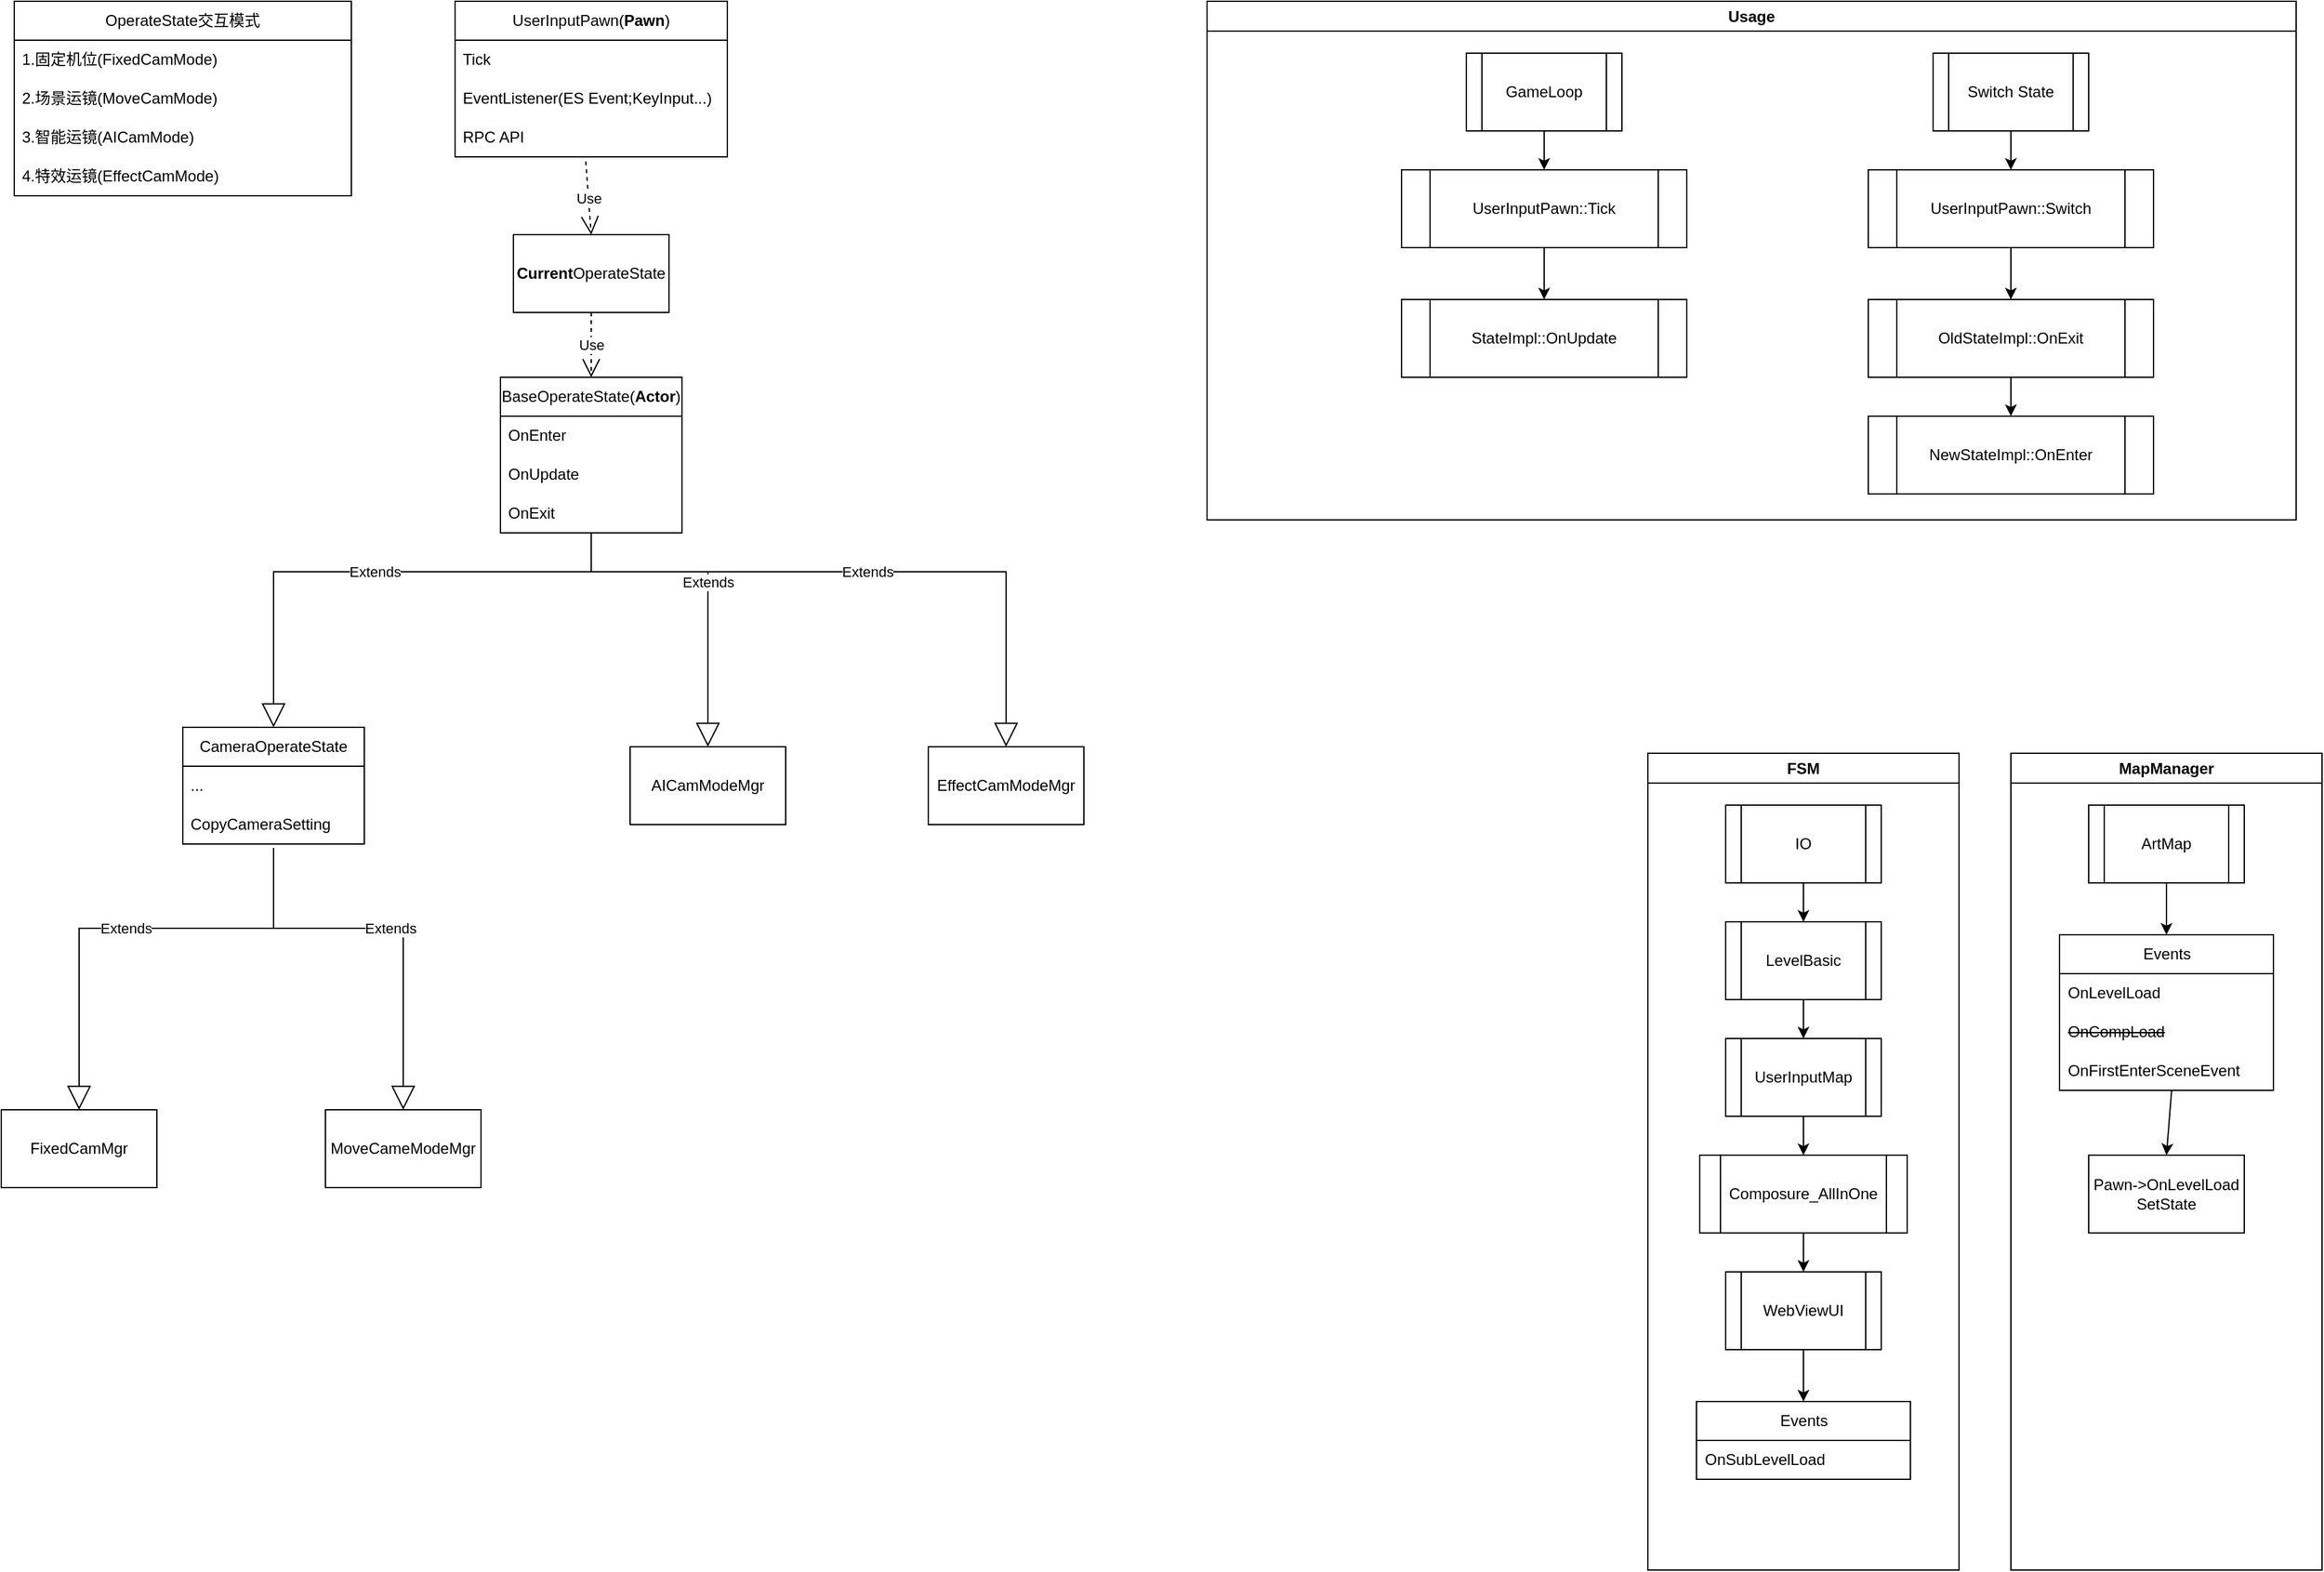<mxfile version="24.7.6">
  <diagram name="第 1 页" id="Tp6xkHWeVjN_rBCy3hVp">
    <mxGraphModel dx="1434" dy="746" grid="1" gridSize="10" guides="1" tooltips="1" connect="1" arrows="1" fold="1" page="1" pageScale="1" pageWidth="827" pageHeight="1169" math="0" shadow="0">
      <root>
        <mxCell id="0" />
        <mxCell id="1" parent="0" />
        <mxCell id="voi-5qZwKjMVEsfEQ1OQ-50" value="Usage" style="swimlane;whiteSpace=wrap;html=1;movable=1;resizable=1;rotatable=1;deletable=1;editable=1;locked=0;connectable=1;" parent="1" vertex="1">
          <mxGeometry x="940" y="50" width="840" height="400" as="geometry" />
        </mxCell>
        <mxCell id="voi-5qZwKjMVEsfEQ1OQ-38" value="UserInputPawn::Tick" style="shape=process;whiteSpace=wrap;html=1;backgroundOutline=1;" parent="voi-5qZwKjMVEsfEQ1OQ-50" vertex="1">
          <mxGeometry x="150" y="130" width="220" height="60" as="geometry" />
        </mxCell>
        <mxCell id="voi-5qZwKjMVEsfEQ1OQ-39" value="StateImpl::OnUpdate" style="shape=process;whiteSpace=wrap;html=1;backgroundOutline=1;" parent="voi-5qZwKjMVEsfEQ1OQ-50" vertex="1">
          <mxGeometry x="150" y="230" width="220" height="60" as="geometry" />
        </mxCell>
        <mxCell id="voi-5qZwKjMVEsfEQ1OQ-44" value="" style="endArrow=classic;html=1;rounded=0;exitX=0.5;exitY=1;exitDx=0;exitDy=0;entryX=0.5;entryY=0;entryDx=0;entryDy=0;" parent="voi-5qZwKjMVEsfEQ1OQ-50" source="voi-5qZwKjMVEsfEQ1OQ-35" target="voi-5qZwKjMVEsfEQ1OQ-38" edge="1">
          <mxGeometry width="50" height="50" relative="1" as="geometry">
            <mxPoint x="390" y="110" as="sourcePoint" />
            <mxPoint x="440" y="60" as="targetPoint" />
          </mxGeometry>
        </mxCell>
        <mxCell id="voi-5qZwKjMVEsfEQ1OQ-45" value="" style="endArrow=classic;html=1;rounded=0;exitX=0.5;exitY=1;exitDx=0;exitDy=0;entryX=0.5;entryY=0;entryDx=0;entryDy=0;" parent="voi-5qZwKjMVEsfEQ1OQ-50" source="voi-5qZwKjMVEsfEQ1OQ-38" target="voi-5qZwKjMVEsfEQ1OQ-39" edge="1">
          <mxGeometry width="50" height="50" relative="1" as="geometry">
            <mxPoint x="270" y="110" as="sourcePoint" />
            <mxPoint x="270" y="140" as="targetPoint" />
          </mxGeometry>
        </mxCell>
        <mxCell id="voi-5qZwKjMVEsfEQ1OQ-35" value="GameLoop" style="shape=process;whiteSpace=wrap;html=1;backgroundOutline=1;" parent="voi-5qZwKjMVEsfEQ1OQ-50" vertex="1">
          <mxGeometry x="200" y="40" width="120" height="60" as="geometry" />
        </mxCell>
        <mxCell id="voi-5qZwKjMVEsfEQ1OQ-40" value="Switch State" style="shape=process;whiteSpace=wrap;html=1;backgroundOutline=1;" parent="voi-5qZwKjMVEsfEQ1OQ-50" vertex="1">
          <mxGeometry x="560" y="40" width="120" height="60" as="geometry" />
        </mxCell>
        <mxCell id="voi-5qZwKjMVEsfEQ1OQ-41" value="UserInputPawn::Switch" style="shape=process;whiteSpace=wrap;html=1;backgroundOutline=1;" parent="voi-5qZwKjMVEsfEQ1OQ-50" vertex="1">
          <mxGeometry x="510" y="130" width="220" height="60" as="geometry" />
        </mxCell>
        <mxCell id="voi-5qZwKjMVEsfEQ1OQ-42" value="OldStateImpl::OnExit" style="shape=process;whiteSpace=wrap;html=1;backgroundOutline=1;" parent="voi-5qZwKjMVEsfEQ1OQ-50" vertex="1">
          <mxGeometry x="510" y="230" width="220" height="60" as="geometry" />
        </mxCell>
        <mxCell id="voi-5qZwKjMVEsfEQ1OQ-43" value="NewStateImpl::OnEnter" style="shape=process;whiteSpace=wrap;html=1;backgroundOutline=1;" parent="voi-5qZwKjMVEsfEQ1OQ-50" vertex="1">
          <mxGeometry x="510" y="320" width="220" height="60" as="geometry" />
        </mxCell>
        <mxCell id="voi-5qZwKjMVEsfEQ1OQ-46" value="" style="endArrow=classic;html=1;rounded=0;exitX=0.5;exitY=1;exitDx=0;exitDy=0;entryX=0.5;entryY=0;entryDx=0;entryDy=0;" parent="voi-5qZwKjMVEsfEQ1OQ-50" source="voi-5qZwKjMVEsfEQ1OQ-40" target="voi-5qZwKjMVEsfEQ1OQ-41" edge="1">
          <mxGeometry width="50" height="50" relative="1" as="geometry">
            <mxPoint x="720" y="120" as="sourcePoint" />
            <mxPoint x="770" y="70" as="targetPoint" />
          </mxGeometry>
        </mxCell>
        <mxCell id="voi-5qZwKjMVEsfEQ1OQ-47" value="" style="endArrow=classic;html=1;rounded=0;exitX=0.5;exitY=1;exitDx=0;exitDy=0;entryX=0.5;entryY=0;entryDx=0;entryDy=0;" parent="voi-5qZwKjMVEsfEQ1OQ-50" source="voi-5qZwKjMVEsfEQ1OQ-41" target="voi-5qZwKjMVEsfEQ1OQ-42" edge="1">
          <mxGeometry width="50" height="50" relative="1" as="geometry">
            <mxPoint x="630" y="110" as="sourcePoint" />
            <mxPoint x="630" y="140" as="targetPoint" />
          </mxGeometry>
        </mxCell>
        <mxCell id="voi-5qZwKjMVEsfEQ1OQ-48" value="" style="endArrow=classic;html=1;rounded=0;exitX=0.5;exitY=1;exitDx=0;exitDy=0;entryX=0.5;entryY=0;entryDx=0;entryDy=0;" parent="voi-5qZwKjMVEsfEQ1OQ-50" source="voi-5qZwKjMVEsfEQ1OQ-42" target="voi-5qZwKjMVEsfEQ1OQ-43" edge="1">
          <mxGeometry width="50" height="50" relative="1" as="geometry">
            <mxPoint x="630" y="200" as="sourcePoint" />
            <mxPoint x="630" y="240" as="targetPoint" />
          </mxGeometry>
        </mxCell>
        <mxCell id="voi-5qZwKjMVEsfEQ1OQ-9" value="&lt;b&gt;Current&lt;/b&gt;OperateState" style="rounded=0;whiteSpace=wrap;html=1;" parent="1" vertex="1">
          <mxGeometry x="405" y="230" width="120" height="60" as="geometry" />
        </mxCell>
        <mxCell id="voi-5qZwKjMVEsfEQ1OQ-13" value="BaseOperateState(&lt;b&gt;Actor&lt;/b&gt;)" style="swimlane;fontStyle=0;childLayout=stackLayout;horizontal=1;startSize=30;horizontalStack=0;resizeParent=1;resizeParentMax=0;resizeLast=0;collapsible=1;marginBottom=0;whiteSpace=wrap;html=1;" parent="1" vertex="1">
          <mxGeometry x="395" y="340" width="140" height="120" as="geometry" />
        </mxCell>
        <mxCell id="voi-5qZwKjMVEsfEQ1OQ-14" value="OnEnter" style="text;strokeColor=none;fillColor=none;align=left;verticalAlign=middle;spacingLeft=4;spacingRight=4;overflow=hidden;points=[[0,0.5],[1,0.5]];portConstraint=eastwest;rotatable=0;whiteSpace=wrap;html=1;" parent="voi-5qZwKjMVEsfEQ1OQ-13" vertex="1">
          <mxGeometry y="30" width="140" height="30" as="geometry" />
        </mxCell>
        <mxCell id="voi-5qZwKjMVEsfEQ1OQ-15" value="OnUpdate" style="text;strokeColor=none;fillColor=none;align=left;verticalAlign=middle;spacingLeft=4;spacingRight=4;overflow=hidden;points=[[0,0.5],[1,0.5]];portConstraint=eastwest;rotatable=0;whiteSpace=wrap;html=1;" parent="voi-5qZwKjMVEsfEQ1OQ-13" vertex="1">
          <mxGeometry y="60" width="140" height="30" as="geometry" />
        </mxCell>
        <mxCell id="voi-5qZwKjMVEsfEQ1OQ-16" value="OnExit" style="text;strokeColor=none;fillColor=none;align=left;verticalAlign=middle;spacingLeft=4;spacingRight=4;overflow=hidden;points=[[0,0.5],[1,0.5]];portConstraint=eastwest;rotatable=0;whiteSpace=wrap;html=1;" parent="voi-5qZwKjMVEsfEQ1OQ-13" vertex="1">
          <mxGeometry y="90" width="140" height="30" as="geometry" />
        </mxCell>
        <mxCell id="voi-5qZwKjMVEsfEQ1OQ-17" value="UserInputPawn(&lt;b&gt;Pawn&lt;/b&gt;)" style="swimlane;fontStyle=0;childLayout=stackLayout;horizontal=1;startSize=30;horizontalStack=0;resizeParent=1;resizeParentMax=0;resizeLast=0;collapsible=1;marginBottom=0;whiteSpace=wrap;html=1;" parent="1" vertex="1">
          <mxGeometry x="360" y="50" width="210" height="120" as="geometry" />
        </mxCell>
        <mxCell id="voi-5qZwKjMVEsfEQ1OQ-18" value="Tick" style="text;strokeColor=none;fillColor=none;align=left;verticalAlign=middle;spacingLeft=4;spacingRight=4;overflow=hidden;points=[[0,0.5],[1,0.5]];portConstraint=eastwest;rotatable=0;whiteSpace=wrap;html=1;" parent="voi-5qZwKjMVEsfEQ1OQ-17" vertex="1">
          <mxGeometry y="30" width="210" height="30" as="geometry" />
        </mxCell>
        <mxCell id="voi-5qZwKjMVEsfEQ1OQ-19" value="EventListener(ES Event;KeyInput...)" style="text;strokeColor=none;fillColor=none;align=left;verticalAlign=middle;spacingLeft=4;spacingRight=4;overflow=hidden;points=[[0,0.5],[1,0.5]];portConstraint=eastwest;rotatable=0;whiteSpace=wrap;html=1;" parent="voi-5qZwKjMVEsfEQ1OQ-17" vertex="1">
          <mxGeometry y="60" width="210" height="30" as="geometry" />
        </mxCell>
        <mxCell id="voi-5qZwKjMVEsfEQ1OQ-20" value="RPC API&amp;nbsp;" style="text;strokeColor=none;fillColor=none;align=left;verticalAlign=middle;spacingLeft=4;spacingRight=4;overflow=hidden;points=[[0,0.5],[1,0.5]];portConstraint=eastwest;rotatable=0;whiteSpace=wrap;html=1;" parent="voi-5qZwKjMVEsfEQ1OQ-17" vertex="1">
          <mxGeometry y="90" width="210" height="30" as="geometry" />
        </mxCell>
        <mxCell id="voi-5qZwKjMVEsfEQ1OQ-21" value="Use" style="endArrow=open;endSize=12;dashed=1;html=1;rounded=0;exitX=0.5;exitY=1;exitDx=0;exitDy=0;entryX=0.5;entryY=0;entryDx=0;entryDy=0;" parent="1" source="voi-5qZwKjMVEsfEQ1OQ-9" target="voi-5qZwKjMVEsfEQ1OQ-13" edge="1">
          <mxGeometry width="160" relative="1" as="geometry">
            <mxPoint x="435" y="270" as="sourcePoint" />
            <mxPoint x="595" y="270" as="targetPoint" />
          </mxGeometry>
        </mxCell>
        <mxCell id="voi-5qZwKjMVEsfEQ1OQ-22" value="FixedCamMgr" style="rounded=0;whiteSpace=wrap;html=1;" parent="1" vertex="1">
          <mxGeometry x="10" y="905" width="120" height="60" as="geometry" />
        </mxCell>
        <mxCell id="voi-5qZwKjMVEsfEQ1OQ-23" value="MoveCameModeMgr" style="rounded=0;whiteSpace=wrap;html=1;" parent="1" vertex="1">
          <mxGeometry x="260" y="905" width="120" height="60" as="geometry" />
        </mxCell>
        <mxCell id="voi-5qZwKjMVEsfEQ1OQ-24" value="AICamModeMgr" style="rounded=0;whiteSpace=wrap;html=1;" parent="1" vertex="1">
          <mxGeometry x="495" y="625" width="120" height="60" as="geometry" />
        </mxCell>
        <mxCell id="voi-5qZwKjMVEsfEQ1OQ-25" value="EffectCamModeMgr" style="rounded=0;whiteSpace=wrap;html=1;" parent="1" vertex="1">
          <mxGeometry x="725" y="625" width="120" height="60" as="geometry" />
        </mxCell>
        <mxCell id="voi-5qZwKjMVEsfEQ1OQ-26" value="Extends" style="endArrow=block;endSize=16;endFill=0;html=1;rounded=0;exitX=0.5;exitY=1.1;exitDx=0;exitDy=0;exitPerimeter=0;entryX=0.5;entryY=0;entryDx=0;entryDy=0;" parent="1" source="voi-5qZwKjMVEsfEQ1OQ-32" target="voi-5qZwKjMVEsfEQ1OQ-22" edge="1">
          <mxGeometry width="160" relative="1" as="geometry">
            <mxPoint x="410" y="595" as="sourcePoint" />
            <mxPoint x="570" y="595" as="targetPoint" />
            <Array as="points">
              <mxPoint x="220" y="765" />
              <mxPoint x="70" y="765" />
            </Array>
          </mxGeometry>
        </mxCell>
        <mxCell id="voi-5qZwKjMVEsfEQ1OQ-27" value="Extends" style="endArrow=block;endSize=16;endFill=0;html=1;rounded=0;entryX=0.5;entryY=0;entryDx=0;entryDy=0;" parent="1" target="voi-5qZwKjMVEsfEQ1OQ-23" edge="1">
          <mxGeometry width="160" relative="1" as="geometry">
            <mxPoint x="220" y="705" as="sourcePoint" />
            <mxPoint x="600" y="595" as="targetPoint" />
            <Array as="points">
              <mxPoint x="220" y="765" />
              <mxPoint x="320" y="765" />
            </Array>
          </mxGeometry>
        </mxCell>
        <mxCell id="voi-5qZwKjMVEsfEQ1OQ-28" value="Extends" style="endArrow=block;endSize=16;endFill=0;html=1;rounded=0;entryX=0.5;entryY=0;entryDx=0;entryDy=0;exitX=0.5;exitY=1.008;exitDx=0;exitDy=0;exitPerimeter=0;" parent="1" source="voi-5qZwKjMVEsfEQ1OQ-16" target="voi-5qZwKjMVEsfEQ1OQ-24" edge="1">
          <mxGeometry width="160" relative="1" as="geometry">
            <mxPoint x="335" y="460" as="sourcePoint" />
            <mxPoint x="655" y="440" as="targetPoint" />
            <Array as="points">
              <mxPoint x="465" y="490" />
              <mxPoint x="555" y="490" />
            </Array>
          </mxGeometry>
        </mxCell>
        <mxCell id="voi-5qZwKjMVEsfEQ1OQ-29" value="Extends" style="endArrow=block;endSize=16;endFill=0;html=1;rounded=0;exitX=0.5;exitY=1;exitDx=0;exitDy=0;exitPerimeter=0;entryX=0.5;entryY=0;entryDx=0;entryDy=0;" parent="1" source="voi-5qZwKjMVEsfEQ1OQ-16" target="voi-5qZwKjMVEsfEQ1OQ-25" edge="1">
          <mxGeometry width="160" relative="1" as="geometry">
            <mxPoint x="343" y="472" as="sourcePoint" />
            <mxPoint x="565" y="540" as="targetPoint" />
            <Array as="points">
              <mxPoint x="465" y="490" />
              <mxPoint x="785" y="490" />
            </Array>
          </mxGeometry>
        </mxCell>
        <mxCell id="voi-5qZwKjMVEsfEQ1OQ-30" value="CameraOperateState" style="swimlane;fontStyle=0;childLayout=stackLayout;horizontal=1;startSize=30;horizontalStack=0;resizeParent=1;resizeParentMax=0;resizeLast=0;collapsible=1;marginBottom=0;whiteSpace=wrap;html=1;" parent="1" vertex="1">
          <mxGeometry x="150" y="610" width="140" height="90" as="geometry" />
        </mxCell>
        <mxCell id="voi-5qZwKjMVEsfEQ1OQ-31" value="..." style="text;strokeColor=none;fillColor=none;align=left;verticalAlign=middle;spacingLeft=4;spacingRight=4;overflow=hidden;points=[[0,0.5],[1,0.5]];portConstraint=eastwest;rotatable=0;whiteSpace=wrap;html=1;" parent="voi-5qZwKjMVEsfEQ1OQ-30" vertex="1">
          <mxGeometry y="30" width="140" height="30" as="geometry" />
        </mxCell>
        <mxCell id="voi-5qZwKjMVEsfEQ1OQ-32" value="CopyCameraSetting" style="text;strokeColor=none;fillColor=none;align=left;verticalAlign=middle;spacingLeft=4;spacingRight=4;overflow=hidden;points=[[0,0.5],[1,0.5]];portConstraint=eastwest;rotatable=0;whiteSpace=wrap;html=1;" parent="voi-5qZwKjMVEsfEQ1OQ-30" vertex="1">
          <mxGeometry y="60" width="140" height="30" as="geometry" />
        </mxCell>
        <mxCell id="voi-5qZwKjMVEsfEQ1OQ-34" value="Extends" style="endArrow=block;endSize=16;endFill=0;html=1;rounded=0;entryX=0.5;entryY=0;entryDx=0;entryDy=0;" parent="1" target="voi-5qZwKjMVEsfEQ1OQ-30" edge="1">
          <mxGeometry width="160" relative="1" as="geometry">
            <mxPoint x="465" y="460" as="sourcePoint" />
            <mxPoint x="415" y="530" as="targetPoint" />
            <Array as="points">
              <mxPoint x="465" y="490" />
              <mxPoint x="220" y="490" />
            </Array>
          </mxGeometry>
        </mxCell>
        <mxCell id="voi-5qZwKjMVEsfEQ1OQ-51" value="Use" style="endArrow=open;endSize=12;dashed=1;html=1;rounded=0;exitX=0.48;exitY=1.12;exitDx=0;exitDy=0;entryX=0.5;entryY=0;entryDx=0;entryDy=0;exitPerimeter=0;" parent="1" source="voi-5qZwKjMVEsfEQ1OQ-20" target="voi-5qZwKjMVEsfEQ1OQ-9" edge="1">
          <mxGeometry width="160" relative="1" as="geometry">
            <mxPoint x="345" y="300" as="sourcePoint" />
            <mxPoint x="345" y="350" as="targetPoint" />
          </mxGeometry>
        </mxCell>
        <mxCell id="voi-5qZwKjMVEsfEQ1OQ-52" value="OperateState交互模式" style="swimlane;fontStyle=0;childLayout=stackLayout;horizontal=1;startSize=30;horizontalStack=0;resizeParent=1;resizeParentMax=0;resizeLast=0;collapsible=1;marginBottom=0;whiteSpace=wrap;html=1;" parent="1" vertex="1">
          <mxGeometry x="20" y="50" width="260" height="150" as="geometry" />
        </mxCell>
        <mxCell id="voi-5qZwKjMVEsfEQ1OQ-53" value="1.固定机位(FixedCamMode)" style="text;strokeColor=none;fillColor=none;align=left;verticalAlign=middle;spacingLeft=4;spacingRight=4;overflow=hidden;points=[[0,0.5],[1,0.5]];portConstraint=eastwest;rotatable=0;whiteSpace=wrap;html=1;" parent="voi-5qZwKjMVEsfEQ1OQ-52" vertex="1">
          <mxGeometry y="30" width="260" height="30" as="geometry" />
        </mxCell>
        <mxCell id="voi-5qZwKjMVEsfEQ1OQ-54" value="2.场景运镜(MoveCamMode)" style="text;strokeColor=none;fillColor=none;align=left;verticalAlign=middle;spacingLeft=4;spacingRight=4;overflow=hidden;points=[[0,0.5],[1,0.5]];portConstraint=eastwest;rotatable=0;whiteSpace=wrap;html=1;" parent="voi-5qZwKjMVEsfEQ1OQ-52" vertex="1">
          <mxGeometry y="60" width="260" height="30" as="geometry" />
        </mxCell>
        <mxCell id="voi-5qZwKjMVEsfEQ1OQ-55" value="3.智能运镜(AICamMode)" style="text;strokeColor=none;fillColor=none;align=left;verticalAlign=middle;spacingLeft=4;spacingRight=4;overflow=hidden;points=[[0,0.5],[1,0.5]];portConstraint=eastwest;rotatable=0;whiteSpace=wrap;html=1;" parent="voi-5qZwKjMVEsfEQ1OQ-52" vertex="1">
          <mxGeometry y="90" width="260" height="30" as="geometry" />
        </mxCell>
        <mxCell id="voi-5qZwKjMVEsfEQ1OQ-56" value="4.特效运镜(EffectCamMode)" style="text;strokeColor=none;fillColor=none;align=left;verticalAlign=middle;spacingLeft=4;spacingRight=4;overflow=hidden;points=[[0,0.5],[1,0.5]];portConstraint=eastwest;rotatable=0;whiteSpace=wrap;html=1;" parent="voi-5qZwKjMVEsfEQ1OQ-52" vertex="1">
          <mxGeometry y="120" width="260" height="30" as="geometry" />
        </mxCell>
        <mxCell id="0EmzFeg-Wte-MhRcvAQJ-17" value="IO" style="shape=process;whiteSpace=wrap;html=1;backgroundOutline=1;" vertex="1" parent="1">
          <mxGeometry x="1340" y="670" width="120" height="60" as="geometry" />
        </mxCell>
        <mxCell id="0EmzFeg-Wte-MhRcvAQJ-18" value="LevelBasic" style="shape=process;whiteSpace=wrap;html=1;backgroundOutline=1;" vertex="1" parent="1">
          <mxGeometry x="1340" y="760" width="120" height="60" as="geometry" />
        </mxCell>
        <mxCell id="0EmzFeg-Wte-MhRcvAQJ-19" value="UserInputMap" style="shape=process;whiteSpace=wrap;html=1;backgroundOutline=1;" vertex="1" parent="1">
          <mxGeometry x="1340" y="850" width="120" height="60" as="geometry" />
        </mxCell>
        <mxCell id="0EmzFeg-Wte-MhRcvAQJ-20" value="Composure_AllInOne" style="shape=process;whiteSpace=wrap;html=1;backgroundOutline=1;" vertex="1" parent="1">
          <mxGeometry x="1320" y="940" width="160" height="60" as="geometry" />
        </mxCell>
        <mxCell id="0EmzFeg-Wte-MhRcvAQJ-21" value="WebViewUI" style="shape=process;whiteSpace=wrap;html=1;backgroundOutline=1;" vertex="1" parent="1">
          <mxGeometry x="1340" y="1030" width="120" height="60" as="geometry" />
        </mxCell>
        <mxCell id="0EmzFeg-Wte-MhRcvAQJ-22" value="" style="endArrow=classic;html=1;rounded=0;exitX=0.5;exitY=1;exitDx=0;exitDy=0;entryX=0.5;entryY=0;entryDx=0;entryDy=0;" edge="1" parent="1" source="0EmzFeg-Wte-MhRcvAQJ-17" target="0EmzFeg-Wte-MhRcvAQJ-18">
          <mxGeometry width="50" height="50" relative="1" as="geometry">
            <mxPoint x="1000" y="740" as="sourcePoint" />
            <mxPoint x="1000" y="770" as="targetPoint" />
          </mxGeometry>
        </mxCell>
        <mxCell id="0EmzFeg-Wte-MhRcvAQJ-23" value="" style="endArrow=classic;html=1;rounded=0;exitX=0.5;exitY=1;exitDx=0;exitDy=0;entryX=0.5;entryY=0;entryDx=0;entryDy=0;" edge="1" parent="1" source="0EmzFeg-Wte-MhRcvAQJ-18" target="0EmzFeg-Wte-MhRcvAQJ-19">
          <mxGeometry width="50" height="50" relative="1" as="geometry">
            <mxPoint x="1410" y="740" as="sourcePoint" />
            <mxPoint x="1410" y="770" as="targetPoint" />
          </mxGeometry>
        </mxCell>
        <mxCell id="0EmzFeg-Wte-MhRcvAQJ-24" value="" style="endArrow=classic;html=1;rounded=0;exitX=0.5;exitY=1;exitDx=0;exitDy=0;entryX=0.5;entryY=0;entryDx=0;entryDy=0;" edge="1" parent="1" source="0EmzFeg-Wte-MhRcvAQJ-19" target="0EmzFeg-Wte-MhRcvAQJ-20">
          <mxGeometry width="50" height="50" relative="1" as="geometry">
            <mxPoint x="1420" y="750" as="sourcePoint" />
            <mxPoint x="1420" y="780" as="targetPoint" />
          </mxGeometry>
        </mxCell>
        <mxCell id="0EmzFeg-Wte-MhRcvAQJ-25" value="" style="endArrow=classic;html=1;rounded=0;exitX=0.5;exitY=1;exitDx=0;exitDy=0;entryX=0.5;entryY=0;entryDx=0;entryDy=0;" edge="1" parent="1" source="0EmzFeg-Wte-MhRcvAQJ-20" target="0EmzFeg-Wte-MhRcvAQJ-21">
          <mxGeometry width="50" height="50" relative="1" as="geometry">
            <mxPoint x="1430" y="760" as="sourcePoint" />
            <mxPoint x="1430" y="790" as="targetPoint" />
          </mxGeometry>
        </mxCell>
        <mxCell id="0EmzFeg-Wte-MhRcvAQJ-30" value="FSM" style="swimlane;whiteSpace=wrap;html=1;" vertex="1" parent="1">
          <mxGeometry x="1280" y="630" width="240" height="630" as="geometry" />
        </mxCell>
        <mxCell id="0EmzFeg-Wte-MhRcvAQJ-31" value="Events" style="swimlane;fontStyle=0;childLayout=stackLayout;horizontal=1;startSize=30;horizontalStack=0;resizeParent=1;resizeParentMax=0;resizeLast=0;collapsible=1;marginBottom=0;whiteSpace=wrap;html=1;" vertex="1" parent="0EmzFeg-Wte-MhRcvAQJ-30">
          <mxGeometry x="37.5" y="500" width="165" height="60" as="geometry" />
        </mxCell>
        <mxCell id="0EmzFeg-Wte-MhRcvAQJ-32" value="&lt;span style=&quot;text-align: center;&quot;&gt;OnSubLevelLoad&lt;/span&gt;" style="text;strokeColor=none;fillColor=none;align=left;verticalAlign=middle;spacingLeft=4;spacingRight=4;overflow=hidden;points=[[0,0.5],[1,0.5]];portConstraint=eastwest;rotatable=0;whiteSpace=wrap;html=1;" vertex="1" parent="0EmzFeg-Wte-MhRcvAQJ-31">
          <mxGeometry y="30" width="165" height="30" as="geometry" />
        </mxCell>
        <mxCell id="0EmzFeg-Wte-MhRcvAQJ-35" value="" style="endArrow=classic;html=1;rounded=0;exitX=0.5;exitY=1;exitDx=0;exitDy=0;entryX=0.5;entryY=0;entryDx=0;entryDy=0;" edge="1" parent="1" source="0EmzFeg-Wte-MhRcvAQJ-21" target="0EmzFeg-Wte-MhRcvAQJ-31">
          <mxGeometry width="50" height="50" relative="1" as="geometry">
            <mxPoint x="1700" y="1060" as="sourcePoint" />
            <mxPoint x="1750" y="1010" as="targetPoint" />
          </mxGeometry>
        </mxCell>
        <mxCell id="0EmzFeg-Wte-MhRcvAQJ-36" value="MapManager" style="swimlane;whiteSpace=wrap;html=1;" vertex="1" parent="1">
          <mxGeometry x="1560" y="630" width="240" height="630" as="geometry" />
        </mxCell>
        <mxCell id="0EmzFeg-Wte-MhRcvAQJ-37" value="Events" style="swimlane;fontStyle=0;childLayout=stackLayout;horizontal=1;startSize=30;horizontalStack=0;resizeParent=1;resizeParentMax=0;resizeLast=0;collapsible=1;marginBottom=0;whiteSpace=wrap;html=1;" vertex="1" parent="0EmzFeg-Wte-MhRcvAQJ-36">
          <mxGeometry x="37.5" y="140" width="165" height="120" as="geometry" />
        </mxCell>
        <mxCell id="0EmzFeg-Wte-MhRcvAQJ-38" value="&lt;span style=&quot;text-align: center;&quot;&gt;OnLevelLoad&lt;/span&gt;" style="text;strokeColor=none;fillColor=none;align=left;verticalAlign=middle;spacingLeft=4;spacingRight=4;overflow=hidden;points=[[0,0.5],[1,0.5]];portConstraint=eastwest;rotatable=0;whiteSpace=wrap;html=1;" vertex="1" parent="0EmzFeg-Wte-MhRcvAQJ-37">
          <mxGeometry y="30" width="165" height="30" as="geometry" />
        </mxCell>
        <mxCell id="0EmzFeg-Wte-MhRcvAQJ-42" value="&lt;strike style=&quot;text-align: center;&quot;&gt;OnCompLoad&lt;/strike&gt;" style="text;strokeColor=none;fillColor=none;align=left;verticalAlign=middle;spacingLeft=4;spacingRight=4;overflow=hidden;points=[[0,0.5],[1,0.5]];portConstraint=eastwest;rotatable=0;whiteSpace=wrap;html=1;" vertex="1" parent="0EmzFeg-Wte-MhRcvAQJ-37">
          <mxGeometry y="60" width="165" height="30" as="geometry" />
        </mxCell>
        <mxCell id="0EmzFeg-Wte-MhRcvAQJ-41" value="&lt;span style=&quot;text-align: center;&quot;&gt;OnFirstEnterSceneEvent&lt;/span&gt;" style="text;strokeColor=none;fillColor=none;align=left;verticalAlign=middle;spacingLeft=4;spacingRight=4;overflow=hidden;points=[[0,0.5],[1,0.5]];portConstraint=eastwest;rotatable=0;whiteSpace=wrap;html=1;" vertex="1" parent="0EmzFeg-Wte-MhRcvAQJ-37">
          <mxGeometry y="90" width="165" height="30" as="geometry" />
        </mxCell>
        <mxCell id="0EmzFeg-Wte-MhRcvAQJ-28" value="ArtMap" style="shape=process;whiteSpace=wrap;html=1;backgroundOutline=1;" vertex="1" parent="0EmzFeg-Wte-MhRcvAQJ-36">
          <mxGeometry x="60" y="40" width="120" height="60" as="geometry" />
        </mxCell>
        <mxCell id="0EmzFeg-Wte-MhRcvAQJ-40" value="" style="endArrow=classic;html=1;rounded=0;exitX=0.5;exitY=1;exitDx=0;exitDy=0;entryX=0.5;entryY=0;entryDx=0;entryDy=0;" edge="1" parent="0EmzFeg-Wte-MhRcvAQJ-36" source="0EmzFeg-Wte-MhRcvAQJ-28" target="0EmzFeg-Wte-MhRcvAQJ-37">
          <mxGeometry width="50" height="50" relative="1" as="geometry">
            <mxPoint x="340" y="150" as="sourcePoint" />
            <mxPoint x="390" y="100" as="targetPoint" />
          </mxGeometry>
        </mxCell>
        <mxCell id="0EmzFeg-Wte-MhRcvAQJ-45" value="Pawn-&amp;gt;OnLevelLoad&lt;div&gt;SetState&lt;/div&gt;" style="rounded=0;whiteSpace=wrap;html=1;" vertex="1" parent="0EmzFeg-Wte-MhRcvAQJ-36">
          <mxGeometry x="60" y="310" width="120" height="60" as="geometry" />
        </mxCell>
        <mxCell id="0EmzFeg-Wte-MhRcvAQJ-46" value="" style="endArrow=classic;html=1;rounded=0;exitX=0.524;exitY=1;exitDx=0;exitDy=0;exitPerimeter=0;entryX=0.5;entryY=0;entryDx=0;entryDy=0;" edge="1" parent="0EmzFeg-Wte-MhRcvAQJ-36" source="0EmzFeg-Wte-MhRcvAQJ-41" target="0EmzFeg-Wte-MhRcvAQJ-45">
          <mxGeometry width="50" height="50" relative="1" as="geometry">
            <mxPoint x="320" y="350" as="sourcePoint" />
            <mxPoint x="370" y="300" as="targetPoint" />
          </mxGeometry>
        </mxCell>
      </root>
    </mxGraphModel>
  </diagram>
</mxfile>
